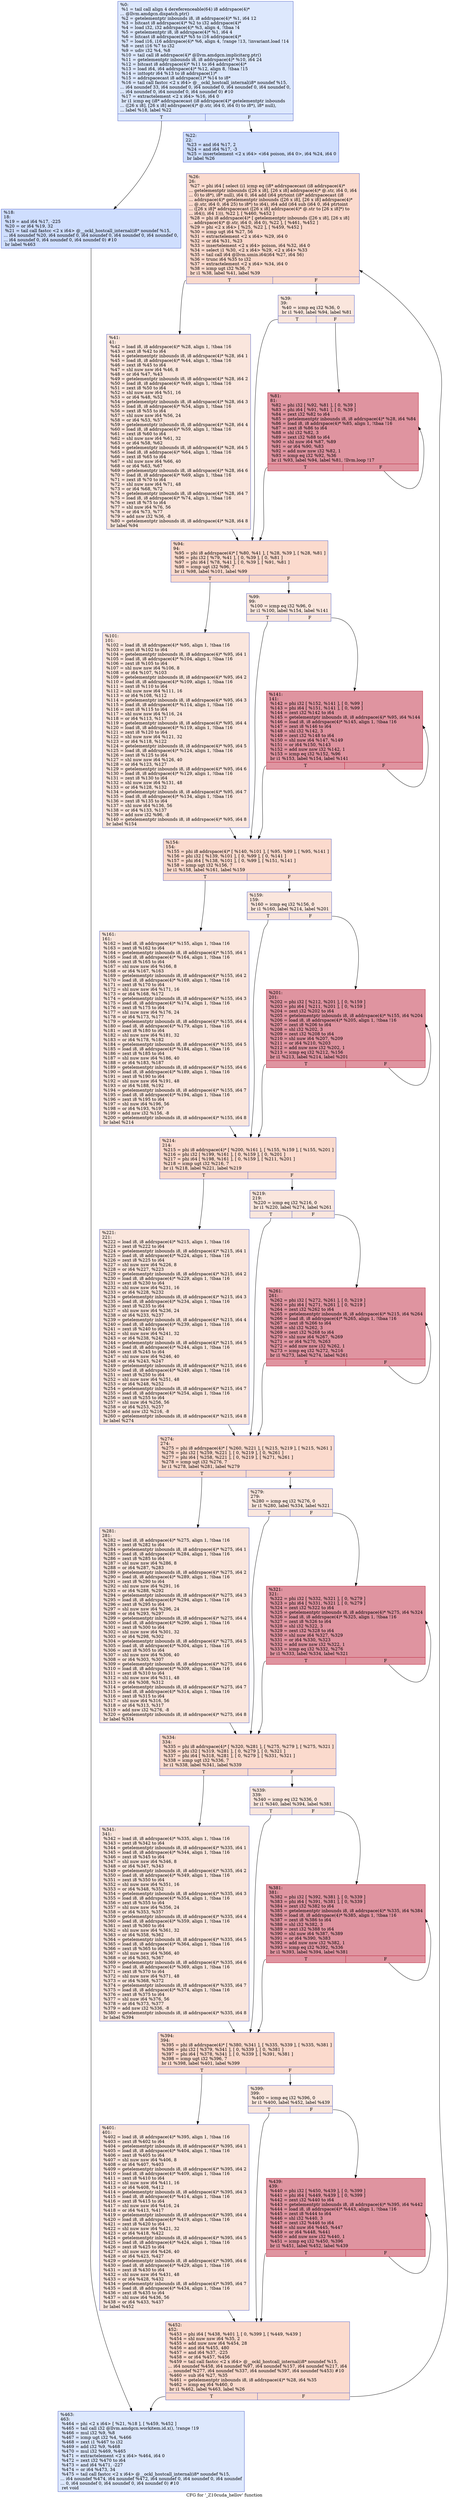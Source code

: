 digraph "CFG for '_Z10cuda_hellov' function" {
	label="CFG for '_Z10cuda_hellov' function";

	Node0x5f9e060 [shape=record,color="#3d50c3ff", style=filled, fillcolor="#b2ccfb70",label="{%0:\l  %1 = tail call align 4 dereferenceable(64) i8 addrspace(4)*\l... @llvm.amdgcn.dispatch.ptr()\l  %2 = getelementptr inbounds i8, i8 addrspace(4)* %1, i64 12\l  %3 = bitcast i8 addrspace(4)* %2 to i32 addrspace(4)*\l  %4 = load i32, i32 addrspace(4)* %3, align 4, !tbaa !4\l  %5 = getelementptr i8, i8 addrspace(4)* %1, i64 4\l  %6 = bitcast i8 addrspace(4)* %5 to i16 addrspace(4)*\l  %7 = load i16, i16 addrspace(4)* %6, align 4, !range !13, !invariant.load !14\l  %8 = zext i16 %7 to i32\l  %9 = udiv i32 %4, %8\l  %10 = tail call i8 addrspace(4)* @llvm.amdgcn.implicitarg.ptr()\l  %11 = getelementptr inbounds i8, i8 addrspace(4)* %10, i64 24\l  %12 = bitcast i8 addrspace(4)* %11 to i64 addrspace(4)*\l  %13 = load i64, i64 addrspace(4)* %12, align 8, !tbaa !15\l  %14 = inttoptr i64 %13 to i8 addrspace(1)*\l  %15 = addrspacecast i8 addrspace(1)* %14 to i8*\l  %16 = tail call fastcc \<2 x i64\> @__ockl_hostcall_internal(i8* noundef %15,\l... i64 noundef 33, i64 noundef 0, i64 noundef 0, i64 noundef 0, i64 noundef 0,\l... i64 noundef 0, i64 noundef 0, i64 noundef 0) #10\l  %17 = extractelement \<2 x i64\> %16, i64 0\l  br i1 icmp eq (i8* addrspacecast (i8 addrspace(4)* getelementptr inbounds\l... ([26 x i8], [26 x i8] addrspace(4)* @.str, i64 0, i64 0) to i8*), i8* null),\l... label %18, label %22\l|{<s0>T|<s1>F}}"];
	Node0x5f9e060:s0 -> Node0x5fa1480;
	Node0x5f9e060:s1 -> Node0x5fa1510;
	Node0x5fa1480 [shape=record,color="#3d50c3ff", style=filled, fillcolor="#93b5fe70",label="{%18:\l18:                                               \l  %19 = and i64 %17, -225\l  %20 = or i64 %19, 32\l  %21 = tail call fastcc \<2 x i64\> @__ockl_hostcall_internal(i8* noundef %15,\l... i64 noundef %20, i64 noundef 0, i64 noundef 0, i64 noundef 0, i64 noundef 0,\l... i64 noundef 0, i64 noundef 0, i64 noundef 0) #10\l  br label %463\l}"];
	Node0x5fa1480 -> Node0x5fa17c0;
	Node0x5fa1510 [shape=record,color="#3d50c3ff", style=filled, fillcolor="#93b5fe70",label="{%22:\l22:                                               \l  %23 = and i64 %17, 2\l  %24 = and i64 %17, -3\l  %25 = insertelement \<2 x i64\> \<i64 poison, i64 0\>, i64 %24, i64 0\l  br label %26\l}"];
	Node0x5fa1510 -> Node0x5fa2360;
	Node0x5fa2360 [shape=record,color="#3d50c3ff", style=filled, fillcolor="#f7ac8e70",label="{%26:\l26:                                               \l  %27 = phi i64 [ select (i1 icmp eq (i8* addrspacecast (i8 addrspace(4)*\l... getelementptr inbounds ([26 x i8], [26 x i8] addrspace(4)* @.str, i64 0, i64\l... 0) to i8*), i8* null), i64 0, i64 add (i64 ptrtoint (i8* addrspacecast (i8\l... addrspace(4)* getelementptr inbounds ([26 x i8], [26 x i8] addrspace(4)*\l... @.str, i64 0, i64 25) to i8*) to i64), i64 add (i64 sub (i64 0, i64 ptrtoint\l... ([26 x i8]* addrspacecast ([26 x i8] addrspace(4)* @.str to [26 x i8]*) to\l... i64)), i64 1))), %22 ], [ %460, %452 ]\l  %28 = phi i8 addrspace(4)* [ getelementptr inbounds ([26 x i8], [26 x i8]\l... addrspace(4)* @.str, i64 0, i64 0), %22 ], [ %461, %452 ]\l  %29 = phi \<2 x i64\> [ %25, %22 ], [ %459, %452 ]\l  %30 = icmp ugt i64 %27, 56\l  %31 = extractelement \<2 x i64\> %29, i64 0\l  %32 = or i64 %31, %23\l  %33 = insertelement \<2 x i64\> poison, i64 %32, i64 0\l  %34 = select i1 %30, \<2 x i64\> %29, \<2 x i64\> %33\l  %35 = tail call i64 @llvm.umin.i64(i64 %27, i64 56)\l  %36 = trunc i64 %35 to i32\l  %37 = extractelement \<2 x i64\> %34, i64 0\l  %38 = icmp ugt i32 %36, 7\l  br i1 %38, label %41, label %39\l|{<s0>T|<s1>F}}"];
	Node0x5fa2360:s0 -> Node0x5fa33c0;
	Node0x5fa2360:s1 -> Node0x5fa3450;
	Node0x5fa3450 [shape=record,color="#3d50c3ff", style=filled, fillcolor="#f3c7b170",label="{%39:\l39:                                               \l  %40 = icmp eq i32 %36, 0\l  br i1 %40, label %94, label %81\l|{<s0>T|<s1>F}}"];
	Node0x5fa3450:s0 -> Node0x5fa3650;
	Node0x5fa3450:s1 -> Node0x5fa36a0;
	Node0x5fa33c0 [shape=record,color="#3d50c3ff", style=filled, fillcolor="#f3c7b170",label="{%41:\l41:                                               \l  %42 = load i8, i8 addrspace(4)* %28, align 1, !tbaa !16\l  %43 = zext i8 %42 to i64\l  %44 = getelementptr inbounds i8, i8 addrspace(4)* %28, i64 1\l  %45 = load i8, i8 addrspace(4)* %44, align 1, !tbaa !16\l  %46 = zext i8 %45 to i64\l  %47 = shl nuw nsw i64 %46, 8\l  %48 = or i64 %47, %43\l  %49 = getelementptr inbounds i8, i8 addrspace(4)* %28, i64 2\l  %50 = load i8, i8 addrspace(4)* %49, align 1, !tbaa !16\l  %51 = zext i8 %50 to i64\l  %52 = shl nuw nsw i64 %51, 16\l  %53 = or i64 %48, %52\l  %54 = getelementptr inbounds i8, i8 addrspace(4)* %28, i64 3\l  %55 = load i8, i8 addrspace(4)* %54, align 1, !tbaa !16\l  %56 = zext i8 %55 to i64\l  %57 = shl nuw nsw i64 %56, 24\l  %58 = or i64 %53, %57\l  %59 = getelementptr inbounds i8, i8 addrspace(4)* %28, i64 4\l  %60 = load i8, i8 addrspace(4)* %59, align 1, !tbaa !16\l  %61 = zext i8 %60 to i64\l  %62 = shl nuw nsw i64 %61, 32\l  %63 = or i64 %58, %62\l  %64 = getelementptr inbounds i8, i8 addrspace(4)* %28, i64 5\l  %65 = load i8, i8 addrspace(4)* %64, align 1, !tbaa !16\l  %66 = zext i8 %65 to i64\l  %67 = shl nuw nsw i64 %66, 40\l  %68 = or i64 %63, %67\l  %69 = getelementptr inbounds i8, i8 addrspace(4)* %28, i64 6\l  %70 = load i8, i8 addrspace(4)* %69, align 1, !tbaa !16\l  %71 = zext i8 %70 to i64\l  %72 = shl nuw nsw i64 %71, 48\l  %73 = or i64 %68, %72\l  %74 = getelementptr inbounds i8, i8 addrspace(4)* %28, i64 7\l  %75 = load i8, i8 addrspace(4)* %74, align 1, !tbaa !16\l  %76 = zext i8 %75 to i64\l  %77 = shl nuw i64 %76, 56\l  %78 = or i64 %73, %77\l  %79 = add nsw i32 %36, -8\l  %80 = getelementptr inbounds i8, i8 addrspace(4)* %28, i64 8\l  br label %94\l}"];
	Node0x5fa33c0 -> Node0x5fa3650;
	Node0x5fa36a0 [shape=record,color="#b70d28ff", style=filled, fillcolor="#b70d2870",label="{%81:\l81:                                               \l  %82 = phi i32 [ %92, %81 ], [ 0, %39 ]\l  %83 = phi i64 [ %91, %81 ], [ 0, %39 ]\l  %84 = zext i32 %82 to i64\l  %85 = getelementptr inbounds i8, i8 addrspace(4)* %28, i64 %84\l  %86 = load i8, i8 addrspace(4)* %85, align 1, !tbaa !16\l  %87 = zext i8 %86 to i64\l  %88 = shl i32 %82, 3\l  %89 = zext i32 %88 to i64\l  %90 = shl nuw i64 %87, %89\l  %91 = or i64 %90, %83\l  %92 = add nuw nsw i32 %82, 1\l  %93 = icmp eq i32 %92, %36\l  br i1 %93, label %94, label %81, !llvm.loop !17\l|{<s0>T|<s1>F}}"];
	Node0x5fa36a0:s0 -> Node0x5fa3650;
	Node0x5fa36a0:s1 -> Node0x5fa36a0;
	Node0x5fa3650 [shape=record,color="#3d50c3ff", style=filled, fillcolor="#f7ac8e70",label="{%94:\l94:                                               \l  %95 = phi i8 addrspace(4)* [ %80, %41 ], [ %28, %39 ], [ %28, %81 ]\l  %96 = phi i32 [ %79, %41 ], [ 0, %39 ], [ 0, %81 ]\l  %97 = phi i64 [ %78, %41 ], [ 0, %39 ], [ %91, %81 ]\l  %98 = icmp ugt i32 %96, 7\l  br i1 %98, label %101, label %99\l|{<s0>T|<s1>F}}"];
	Node0x5fa3650:s0 -> Node0x5fa6350;
	Node0x5fa3650:s1 -> Node0x5fa63a0;
	Node0x5fa63a0 [shape=record,color="#3d50c3ff", style=filled, fillcolor="#f3c7b170",label="{%99:\l99:                                               \l  %100 = icmp eq i32 %96, 0\l  br i1 %100, label %154, label %141\l|{<s0>T|<s1>F}}"];
	Node0x5fa63a0:s0 -> Node0x5fa6570;
	Node0x5fa63a0:s1 -> Node0x5fa65c0;
	Node0x5fa6350 [shape=record,color="#3d50c3ff", style=filled, fillcolor="#f3c7b170",label="{%101:\l101:                                              \l  %102 = load i8, i8 addrspace(4)* %95, align 1, !tbaa !16\l  %103 = zext i8 %102 to i64\l  %104 = getelementptr inbounds i8, i8 addrspace(4)* %95, i64 1\l  %105 = load i8, i8 addrspace(4)* %104, align 1, !tbaa !16\l  %106 = zext i8 %105 to i64\l  %107 = shl nuw nsw i64 %106, 8\l  %108 = or i64 %107, %103\l  %109 = getelementptr inbounds i8, i8 addrspace(4)* %95, i64 2\l  %110 = load i8, i8 addrspace(4)* %109, align 1, !tbaa !16\l  %111 = zext i8 %110 to i64\l  %112 = shl nuw nsw i64 %111, 16\l  %113 = or i64 %108, %112\l  %114 = getelementptr inbounds i8, i8 addrspace(4)* %95, i64 3\l  %115 = load i8, i8 addrspace(4)* %114, align 1, !tbaa !16\l  %116 = zext i8 %115 to i64\l  %117 = shl nuw nsw i64 %116, 24\l  %118 = or i64 %113, %117\l  %119 = getelementptr inbounds i8, i8 addrspace(4)* %95, i64 4\l  %120 = load i8, i8 addrspace(4)* %119, align 1, !tbaa !16\l  %121 = zext i8 %120 to i64\l  %122 = shl nuw nsw i64 %121, 32\l  %123 = or i64 %118, %122\l  %124 = getelementptr inbounds i8, i8 addrspace(4)* %95, i64 5\l  %125 = load i8, i8 addrspace(4)* %124, align 1, !tbaa !16\l  %126 = zext i8 %125 to i64\l  %127 = shl nuw nsw i64 %126, 40\l  %128 = or i64 %123, %127\l  %129 = getelementptr inbounds i8, i8 addrspace(4)* %95, i64 6\l  %130 = load i8, i8 addrspace(4)* %129, align 1, !tbaa !16\l  %131 = zext i8 %130 to i64\l  %132 = shl nuw nsw i64 %131, 48\l  %133 = or i64 %128, %132\l  %134 = getelementptr inbounds i8, i8 addrspace(4)* %95, i64 7\l  %135 = load i8, i8 addrspace(4)* %134, align 1, !tbaa !16\l  %136 = zext i8 %135 to i64\l  %137 = shl nuw i64 %136, 56\l  %138 = or i64 %133, %137\l  %139 = add nsw i32 %96, -8\l  %140 = getelementptr inbounds i8, i8 addrspace(4)* %95, i64 8\l  br label %154\l}"];
	Node0x5fa6350 -> Node0x5fa6570;
	Node0x5fa65c0 [shape=record,color="#b70d28ff", style=filled, fillcolor="#b70d2870",label="{%141:\l141:                                              \l  %142 = phi i32 [ %152, %141 ], [ 0, %99 ]\l  %143 = phi i64 [ %151, %141 ], [ 0, %99 ]\l  %144 = zext i32 %142 to i64\l  %145 = getelementptr inbounds i8, i8 addrspace(4)* %95, i64 %144\l  %146 = load i8, i8 addrspace(4)* %145, align 1, !tbaa !16\l  %147 = zext i8 %146 to i64\l  %148 = shl i32 %142, 3\l  %149 = zext i32 %148 to i64\l  %150 = shl nuw i64 %147, %149\l  %151 = or i64 %150, %143\l  %152 = add nuw nsw i32 %142, 1\l  %153 = icmp eq i32 %152, %96\l  br i1 %153, label %154, label %141\l|{<s0>T|<s1>F}}"];
	Node0x5fa65c0:s0 -> Node0x5fa6570;
	Node0x5fa65c0:s1 -> Node0x5fa65c0;
	Node0x5fa6570 [shape=record,color="#3d50c3ff", style=filled, fillcolor="#f7ac8e70",label="{%154:\l154:                                              \l  %155 = phi i8 addrspace(4)* [ %140, %101 ], [ %95, %99 ], [ %95, %141 ]\l  %156 = phi i32 [ %139, %101 ], [ 0, %99 ], [ 0, %141 ]\l  %157 = phi i64 [ %138, %101 ], [ 0, %99 ], [ %151, %141 ]\l  %158 = icmp ugt i32 %156, 7\l  br i1 %158, label %161, label %159\l|{<s0>T|<s1>F}}"];
	Node0x5fa6570:s0 -> Node0x5fa8aa0;
	Node0x5fa6570:s1 -> Node0x5fa8af0;
	Node0x5fa8af0 [shape=record,color="#3d50c3ff", style=filled, fillcolor="#f3c7b170",label="{%159:\l159:                                              \l  %160 = icmp eq i32 %156, 0\l  br i1 %160, label %214, label %201\l|{<s0>T|<s1>F}}"];
	Node0x5fa8af0:s0 -> Node0x5fa8c80;
	Node0x5fa8af0:s1 -> Node0x5fa8cd0;
	Node0x5fa8aa0 [shape=record,color="#3d50c3ff", style=filled, fillcolor="#f3c7b170",label="{%161:\l161:                                              \l  %162 = load i8, i8 addrspace(4)* %155, align 1, !tbaa !16\l  %163 = zext i8 %162 to i64\l  %164 = getelementptr inbounds i8, i8 addrspace(4)* %155, i64 1\l  %165 = load i8, i8 addrspace(4)* %164, align 1, !tbaa !16\l  %166 = zext i8 %165 to i64\l  %167 = shl nuw nsw i64 %166, 8\l  %168 = or i64 %167, %163\l  %169 = getelementptr inbounds i8, i8 addrspace(4)* %155, i64 2\l  %170 = load i8, i8 addrspace(4)* %169, align 1, !tbaa !16\l  %171 = zext i8 %170 to i64\l  %172 = shl nuw nsw i64 %171, 16\l  %173 = or i64 %168, %172\l  %174 = getelementptr inbounds i8, i8 addrspace(4)* %155, i64 3\l  %175 = load i8, i8 addrspace(4)* %174, align 1, !tbaa !16\l  %176 = zext i8 %175 to i64\l  %177 = shl nuw nsw i64 %176, 24\l  %178 = or i64 %173, %177\l  %179 = getelementptr inbounds i8, i8 addrspace(4)* %155, i64 4\l  %180 = load i8, i8 addrspace(4)* %179, align 1, !tbaa !16\l  %181 = zext i8 %180 to i64\l  %182 = shl nuw nsw i64 %181, 32\l  %183 = or i64 %178, %182\l  %184 = getelementptr inbounds i8, i8 addrspace(4)* %155, i64 5\l  %185 = load i8, i8 addrspace(4)* %184, align 1, !tbaa !16\l  %186 = zext i8 %185 to i64\l  %187 = shl nuw nsw i64 %186, 40\l  %188 = or i64 %183, %187\l  %189 = getelementptr inbounds i8, i8 addrspace(4)* %155, i64 6\l  %190 = load i8, i8 addrspace(4)* %189, align 1, !tbaa !16\l  %191 = zext i8 %190 to i64\l  %192 = shl nuw nsw i64 %191, 48\l  %193 = or i64 %188, %192\l  %194 = getelementptr inbounds i8, i8 addrspace(4)* %155, i64 7\l  %195 = load i8, i8 addrspace(4)* %194, align 1, !tbaa !16\l  %196 = zext i8 %195 to i64\l  %197 = shl nuw i64 %196, 56\l  %198 = or i64 %193, %197\l  %199 = add nsw i32 %156, -8\l  %200 = getelementptr inbounds i8, i8 addrspace(4)* %155, i64 8\l  br label %214\l}"];
	Node0x5fa8aa0 -> Node0x5fa8c80;
	Node0x5fa8cd0 [shape=record,color="#b70d28ff", style=filled, fillcolor="#b70d2870",label="{%201:\l201:                                              \l  %202 = phi i32 [ %212, %201 ], [ 0, %159 ]\l  %203 = phi i64 [ %211, %201 ], [ 0, %159 ]\l  %204 = zext i32 %202 to i64\l  %205 = getelementptr inbounds i8, i8 addrspace(4)* %155, i64 %204\l  %206 = load i8, i8 addrspace(4)* %205, align 1, !tbaa !16\l  %207 = zext i8 %206 to i64\l  %208 = shl i32 %202, 3\l  %209 = zext i32 %208 to i64\l  %210 = shl nuw i64 %207, %209\l  %211 = or i64 %210, %203\l  %212 = add nuw nsw i32 %202, 1\l  %213 = icmp eq i32 %212, %156\l  br i1 %213, label %214, label %201\l|{<s0>T|<s1>F}}"];
	Node0x5fa8cd0:s0 -> Node0x5fa8c80;
	Node0x5fa8cd0:s1 -> Node0x5fa8cd0;
	Node0x5fa8c80 [shape=record,color="#3d50c3ff", style=filled, fillcolor="#f7ac8e70",label="{%214:\l214:                                              \l  %215 = phi i8 addrspace(4)* [ %200, %161 ], [ %155, %159 ], [ %155, %201 ]\l  %216 = phi i32 [ %199, %161 ], [ 0, %159 ], [ 0, %201 ]\l  %217 = phi i64 [ %198, %161 ], [ 0, %159 ], [ %211, %201 ]\l  %218 = icmp ugt i32 %216, 7\l  br i1 %218, label %221, label %219\l|{<s0>T|<s1>F}}"];
	Node0x5fa8c80:s0 -> Node0x5faad20;
	Node0x5fa8c80:s1 -> Node0x5faad70;
	Node0x5faad70 [shape=record,color="#3d50c3ff", style=filled, fillcolor="#f3c7b170",label="{%219:\l219:                                              \l  %220 = icmp eq i32 %216, 0\l  br i1 %220, label %274, label %261\l|{<s0>T|<s1>F}}"];
	Node0x5faad70:s0 -> Node0x5faaf00;
	Node0x5faad70:s1 -> Node0x5faaf50;
	Node0x5faad20 [shape=record,color="#3d50c3ff", style=filled, fillcolor="#f3c7b170",label="{%221:\l221:                                              \l  %222 = load i8, i8 addrspace(4)* %215, align 1, !tbaa !16\l  %223 = zext i8 %222 to i64\l  %224 = getelementptr inbounds i8, i8 addrspace(4)* %215, i64 1\l  %225 = load i8, i8 addrspace(4)* %224, align 1, !tbaa !16\l  %226 = zext i8 %225 to i64\l  %227 = shl nuw nsw i64 %226, 8\l  %228 = or i64 %227, %223\l  %229 = getelementptr inbounds i8, i8 addrspace(4)* %215, i64 2\l  %230 = load i8, i8 addrspace(4)* %229, align 1, !tbaa !16\l  %231 = zext i8 %230 to i64\l  %232 = shl nuw nsw i64 %231, 16\l  %233 = or i64 %228, %232\l  %234 = getelementptr inbounds i8, i8 addrspace(4)* %215, i64 3\l  %235 = load i8, i8 addrspace(4)* %234, align 1, !tbaa !16\l  %236 = zext i8 %235 to i64\l  %237 = shl nuw nsw i64 %236, 24\l  %238 = or i64 %233, %237\l  %239 = getelementptr inbounds i8, i8 addrspace(4)* %215, i64 4\l  %240 = load i8, i8 addrspace(4)* %239, align 1, !tbaa !16\l  %241 = zext i8 %240 to i64\l  %242 = shl nuw nsw i64 %241, 32\l  %243 = or i64 %238, %242\l  %244 = getelementptr inbounds i8, i8 addrspace(4)* %215, i64 5\l  %245 = load i8, i8 addrspace(4)* %244, align 1, !tbaa !16\l  %246 = zext i8 %245 to i64\l  %247 = shl nuw nsw i64 %246, 40\l  %248 = or i64 %243, %247\l  %249 = getelementptr inbounds i8, i8 addrspace(4)* %215, i64 6\l  %250 = load i8, i8 addrspace(4)* %249, align 1, !tbaa !16\l  %251 = zext i8 %250 to i64\l  %252 = shl nuw nsw i64 %251, 48\l  %253 = or i64 %248, %252\l  %254 = getelementptr inbounds i8, i8 addrspace(4)* %215, i64 7\l  %255 = load i8, i8 addrspace(4)* %254, align 1, !tbaa !16\l  %256 = zext i8 %255 to i64\l  %257 = shl nuw i64 %256, 56\l  %258 = or i64 %253, %257\l  %259 = add nsw i32 %216, -8\l  %260 = getelementptr inbounds i8, i8 addrspace(4)* %215, i64 8\l  br label %274\l}"];
	Node0x5faad20 -> Node0x5faaf00;
	Node0x5faaf50 [shape=record,color="#b70d28ff", style=filled, fillcolor="#b70d2870",label="{%261:\l261:                                              \l  %262 = phi i32 [ %272, %261 ], [ 0, %219 ]\l  %263 = phi i64 [ %271, %261 ], [ 0, %219 ]\l  %264 = zext i32 %262 to i64\l  %265 = getelementptr inbounds i8, i8 addrspace(4)* %215, i64 %264\l  %266 = load i8, i8 addrspace(4)* %265, align 1, !tbaa !16\l  %267 = zext i8 %266 to i64\l  %268 = shl i32 %262, 3\l  %269 = zext i32 %268 to i64\l  %270 = shl nuw i64 %267, %269\l  %271 = or i64 %270, %263\l  %272 = add nuw nsw i32 %262, 1\l  %273 = icmp eq i32 %272, %216\l  br i1 %273, label %274, label %261\l|{<s0>T|<s1>F}}"];
	Node0x5faaf50:s0 -> Node0x5faaf00;
	Node0x5faaf50:s1 -> Node0x5faaf50;
	Node0x5faaf00 [shape=record,color="#3d50c3ff", style=filled, fillcolor="#f7ac8e70",label="{%274:\l274:                                              \l  %275 = phi i8 addrspace(4)* [ %260, %221 ], [ %215, %219 ], [ %215, %261 ]\l  %276 = phi i32 [ %259, %221 ], [ 0, %219 ], [ 0, %261 ]\l  %277 = phi i64 [ %258, %221 ], [ 0, %219 ], [ %271, %261 ]\l  %278 = icmp ugt i32 %276, 7\l  br i1 %278, label %281, label %279\l|{<s0>T|<s1>F}}"];
	Node0x5faaf00:s0 -> Node0x5fad790;
	Node0x5faaf00:s1 -> Node0x5fad7e0;
	Node0x5fad7e0 [shape=record,color="#3d50c3ff", style=filled, fillcolor="#f3c7b170",label="{%279:\l279:                                              \l  %280 = icmp eq i32 %276, 0\l  br i1 %280, label %334, label %321\l|{<s0>T|<s1>F}}"];
	Node0x5fad7e0:s0 -> Node0x5fad970;
	Node0x5fad7e0:s1 -> Node0x5fad9c0;
	Node0x5fad790 [shape=record,color="#3d50c3ff", style=filled, fillcolor="#f3c7b170",label="{%281:\l281:                                              \l  %282 = load i8, i8 addrspace(4)* %275, align 1, !tbaa !16\l  %283 = zext i8 %282 to i64\l  %284 = getelementptr inbounds i8, i8 addrspace(4)* %275, i64 1\l  %285 = load i8, i8 addrspace(4)* %284, align 1, !tbaa !16\l  %286 = zext i8 %285 to i64\l  %287 = shl nuw nsw i64 %286, 8\l  %288 = or i64 %287, %283\l  %289 = getelementptr inbounds i8, i8 addrspace(4)* %275, i64 2\l  %290 = load i8, i8 addrspace(4)* %289, align 1, !tbaa !16\l  %291 = zext i8 %290 to i64\l  %292 = shl nuw nsw i64 %291, 16\l  %293 = or i64 %288, %292\l  %294 = getelementptr inbounds i8, i8 addrspace(4)* %275, i64 3\l  %295 = load i8, i8 addrspace(4)* %294, align 1, !tbaa !16\l  %296 = zext i8 %295 to i64\l  %297 = shl nuw nsw i64 %296, 24\l  %298 = or i64 %293, %297\l  %299 = getelementptr inbounds i8, i8 addrspace(4)* %275, i64 4\l  %300 = load i8, i8 addrspace(4)* %299, align 1, !tbaa !16\l  %301 = zext i8 %300 to i64\l  %302 = shl nuw nsw i64 %301, 32\l  %303 = or i64 %298, %302\l  %304 = getelementptr inbounds i8, i8 addrspace(4)* %275, i64 5\l  %305 = load i8, i8 addrspace(4)* %304, align 1, !tbaa !16\l  %306 = zext i8 %305 to i64\l  %307 = shl nuw nsw i64 %306, 40\l  %308 = or i64 %303, %307\l  %309 = getelementptr inbounds i8, i8 addrspace(4)* %275, i64 6\l  %310 = load i8, i8 addrspace(4)* %309, align 1, !tbaa !16\l  %311 = zext i8 %310 to i64\l  %312 = shl nuw nsw i64 %311, 48\l  %313 = or i64 %308, %312\l  %314 = getelementptr inbounds i8, i8 addrspace(4)* %275, i64 7\l  %315 = load i8, i8 addrspace(4)* %314, align 1, !tbaa !16\l  %316 = zext i8 %315 to i64\l  %317 = shl nuw i64 %316, 56\l  %318 = or i64 %313, %317\l  %319 = add nsw i32 %276, -8\l  %320 = getelementptr inbounds i8, i8 addrspace(4)* %275, i64 8\l  br label %334\l}"];
	Node0x5fad790 -> Node0x5fad970;
	Node0x5fad9c0 [shape=record,color="#b70d28ff", style=filled, fillcolor="#b70d2870",label="{%321:\l321:                                              \l  %322 = phi i32 [ %332, %321 ], [ 0, %279 ]\l  %323 = phi i64 [ %331, %321 ], [ 0, %279 ]\l  %324 = zext i32 %322 to i64\l  %325 = getelementptr inbounds i8, i8 addrspace(4)* %275, i64 %324\l  %326 = load i8, i8 addrspace(4)* %325, align 1, !tbaa !16\l  %327 = zext i8 %326 to i64\l  %328 = shl i32 %322, 3\l  %329 = zext i32 %328 to i64\l  %330 = shl nuw i64 %327, %329\l  %331 = or i64 %330, %323\l  %332 = add nuw nsw i32 %322, 1\l  %333 = icmp eq i32 %332, %276\l  br i1 %333, label %334, label %321\l|{<s0>T|<s1>F}}"];
	Node0x5fad9c0:s0 -> Node0x5fad970;
	Node0x5fad9c0:s1 -> Node0x5fad9c0;
	Node0x5fad970 [shape=record,color="#3d50c3ff", style=filled, fillcolor="#f7ac8e70",label="{%334:\l334:                                              \l  %335 = phi i8 addrspace(4)* [ %320, %281 ], [ %275, %279 ], [ %275, %321 ]\l  %336 = phi i32 [ %319, %281 ], [ 0, %279 ], [ 0, %321 ]\l  %337 = phi i64 [ %318, %281 ], [ 0, %279 ], [ %331, %321 ]\l  %338 = icmp ugt i32 %336, 7\l  br i1 %338, label %341, label %339\l|{<s0>T|<s1>F}}"];
	Node0x5fad970:s0 -> Node0x5fb03e0;
	Node0x5fad970:s1 -> Node0x5fb0430;
	Node0x5fb0430 [shape=record,color="#3d50c3ff", style=filled, fillcolor="#f3c7b170",label="{%339:\l339:                                              \l  %340 = icmp eq i32 %336, 0\l  br i1 %340, label %394, label %381\l|{<s0>T|<s1>F}}"];
	Node0x5fb0430:s0 -> Node0x5fb05c0;
	Node0x5fb0430:s1 -> Node0x5fb0610;
	Node0x5fb03e0 [shape=record,color="#3d50c3ff", style=filled, fillcolor="#f3c7b170",label="{%341:\l341:                                              \l  %342 = load i8, i8 addrspace(4)* %335, align 1, !tbaa !16\l  %343 = zext i8 %342 to i64\l  %344 = getelementptr inbounds i8, i8 addrspace(4)* %335, i64 1\l  %345 = load i8, i8 addrspace(4)* %344, align 1, !tbaa !16\l  %346 = zext i8 %345 to i64\l  %347 = shl nuw nsw i64 %346, 8\l  %348 = or i64 %347, %343\l  %349 = getelementptr inbounds i8, i8 addrspace(4)* %335, i64 2\l  %350 = load i8, i8 addrspace(4)* %349, align 1, !tbaa !16\l  %351 = zext i8 %350 to i64\l  %352 = shl nuw nsw i64 %351, 16\l  %353 = or i64 %348, %352\l  %354 = getelementptr inbounds i8, i8 addrspace(4)* %335, i64 3\l  %355 = load i8, i8 addrspace(4)* %354, align 1, !tbaa !16\l  %356 = zext i8 %355 to i64\l  %357 = shl nuw nsw i64 %356, 24\l  %358 = or i64 %353, %357\l  %359 = getelementptr inbounds i8, i8 addrspace(4)* %335, i64 4\l  %360 = load i8, i8 addrspace(4)* %359, align 1, !tbaa !16\l  %361 = zext i8 %360 to i64\l  %362 = shl nuw nsw i64 %361, 32\l  %363 = or i64 %358, %362\l  %364 = getelementptr inbounds i8, i8 addrspace(4)* %335, i64 5\l  %365 = load i8, i8 addrspace(4)* %364, align 1, !tbaa !16\l  %366 = zext i8 %365 to i64\l  %367 = shl nuw nsw i64 %366, 40\l  %368 = or i64 %363, %367\l  %369 = getelementptr inbounds i8, i8 addrspace(4)* %335, i64 6\l  %370 = load i8, i8 addrspace(4)* %369, align 1, !tbaa !16\l  %371 = zext i8 %370 to i64\l  %372 = shl nuw nsw i64 %371, 48\l  %373 = or i64 %368, %372\l  %374 = getelementptr inbounds i8, i8 addrspace(4)* %335, i64 7\l  %375 = load i8, i8 addrspace(4)* %374, align 1, !tbaa !16\l  %376 = zext i8 %375 to i64\l  %377 = shl nuw i64 %376, 56\l  %378 = or i64 %373, %377\l  %379 = add nsw i32 %336, -8\l  %380 = getelementptr inbounds i8, i8 addrspace(4)* %335, i64 8\l  br label %394\l}"];
	Node0x5fb03e0 -> Node0x5fb05c0;
	Node0x5fb0610 [shape=record,color="#b70d28ff", style=filled, fillcolor="#b70d2870",label="{%381:\l381:                                              \l  %382 = phi i32 [ %392, %381 ], [ 0, %339 ]\l  %383 = phi i64 [ %391, %381 ], [ 0, %339 ]\l  %384 = zext i32 %382 to i64\l  %385 = getelementptr inbounds i8, i8 addrspace(4)* %335, i64 %384\l  %386 = load i8, i8 addrspace(4)* %385, align 1, !tbaa !16\l  %387 = zext i8 %386 to i64\l  %388 = shl i32 %382, 3\l  %389 = zext i32 %388 to i64\l  %390 = shl nuw i64 %387, %389\l  %391 = or i64 %390, %383\l  %392 = add nuw nsw i32 %382, 1\l  %393 = icmp eq i32 %392, %336\l  br i1 %393, label %394, label %381\l|{<s0>T|<s1>F}}"];
	Node0x5fb0610:s0 -> Node0x5fb05c0;
	Node0x5fb0610:s1 -> Node0x5fb0610;
	Node0x5fb05c0 [shape=record,color="#3d50c3ff", style=filled, fillcolor="#f7ac8e70",label="{%394:\l394:                                              \l  %395 = phi i8 addrspace(4)* [ %380, %341 ], [ %335, %339 ], [ %335, %381 ]\l  %396 = phi i32 [ %379, %341 ], [ 0, %339 ], [ 0, %381 ]\l  %397 = phi i64 [ %378, %341 ], [ 0, %339 ], [ %391, %381 ]\l  %398 = icmp ugt i32 %396, 7\l  br i1 %398, label %401, label %399\l|{<s0>T|<s1>F}}"];
	Node0x5fb05c0:s0 -> Node0x5fb2c40;
	Node0x5fb05c0:s1 -> Node0x5fb2c90;
	Node0x5fb2c90 [shape=record,color="#3d50c3ff", style=filled, fillcolor="#f3c7b170",label="{%399:\l399:                                              \l  %400 = icmp eq i32 %396, 0\l  br i1 %400, label %452, label %439\l|{<s0>T|<s1>F}}"];
	Node0x5fb2c90:s0 -> Node0x5fa2800;
	Node0x5fb2c90:s1 -> Node0x5fb2e20;
	Node0x5fb2c40 [shape=record,color="#3d50c3ff", style=filled, fillcolor="#f3c7b170",label="{%401:\l401:                                              \l  %402 = load i8, i8 addrspace(4)* %395, align 1, !tbaa !16\l  %403 = zext i8 %402 to i64\l  %404 = getelementptr inbounds i8, i8 addrspace(4)* %395, i64 1\l  %405 = load i8, i8 addrspace(4)* %404, align 1, !tbaa !16\l  %406 = zext i8 %405 to i64\l  %407 = shl nuw nsw i64 %406, 8\l  %408 = or i64 %407, %403\l  %409 = getelementptr inbounds i8, i8 addrspace(4)* %395, i64 2\l  %410 = load i8, i8 addrspace(4)* %409, align 1, !tbaa !16\l  %411 = zext i8 %410 to i64\l  %412 = shl nuw nsw i64 %411, 16\l  %413 = or i64 %408, %412\l  %414 = getelementptr inbounds i8, i8 addrspace(4)* %395, i64 3\l  %415 = load i8, i8 addrspace(4)* %414, align 1, !tbaa !16\l  %416 = zext i8 %415 to i64\l  %417 = shl nuw nsw i64 %416, 24\l  %418 = or i64 %413, %417\l  %419 = getelementptr inbounds i8, i8 addrspace(4)* %395, i64 4\l  %420 = load i8, i8 addrspace(4)* %419, align 1, !tbaa !16\l  %421 = zext i8 %420 to i64\l  %422 = shl nuw nsw i64 %421, 32\l  %423 = or i64 %418, %422\l  %424 = getelementptr inbounds i8, i8 addrspace(4)* %395, i64 5\l  %425 = load i8, i8 addrspace(4)* %424, align 1, !tbaa !16\l  %426 = zext i8 %425 to i64\l  %427 = shl nuw nsw i64 %426, 40\l  %428 = or i64 %423, %427\l  %429 = getelementptr inbounds i8, i8 addrspace(4)* %395, i64 6\l  %430 = load i8, i8 addrspace(4)* %429, align 1, !tbaa !16\l  %431 = zext i8 %430 to i64\l  %432 = shl nuw nsw i64 %431, 48\l  %433 = or i64 %428, %432\l  %434 = getelementptr inbounds i8, i8 addrspace(4)* %395, i64 7\l  %435 = load i8, i8 addrspace(4)* %434, align 1, !tbaa !16\l  %436 = zext i8 %435 to i64\l  %437 = shl nuw i64 %436, 56\l  %438 = or i64 %433, %437\l  br label %452\l}"];
	Node0x5fb2c40 -> Node0x5fa2800;
	Node0x5fb2e20 [shape=record,color="#b70d28ff", style=filled, fillcolor="#b70d2870",label="{%439:\l439:                                              \l  %440 = phi i32 [ %450, %439 ], [ 0, %399 ]\l  %441 = phi i64 [ %449, %439 ], [ 0, %399 ]\l  %442 = zext i32 %440 to i64\l  %443 = getelementptr inbounds i8, i8 addrspace(4)* %395, i64 %442\l  %444 = load i8, i8 addrspace(4)* %443, align 1, !tbaa !16\l  %445 = zext i8 %444 to i64\l  %446 = shl i32 %440, 3\l  %447 = zext i32 %446 to i64\l  %448 = shl nuw i64 %445, %447\l  %449 = or i64 %448, %441\l  %450 = add nuw nsw i32 %440, 1\l  %451 = icmp eq i32 %450, %396\l  br i1 %451, label %452, label %439\l|{<s0>T|<s1>F}}"];
	Node0x5fb2e20:s0 -> Node0x5fa2800;
	Node0x5fb2e20:s1 -> Node0x5fb2e20;
	Node0x5fa2800 [shape=record,color="#3d50c3ff", style=filled, fillcolor="#f7ac8e70",label="{%452:\l452:                                              \l  %453 = phi i64 [ %438, %401 ], [ 0, %399 ], [ %449, %439 ]\l  %454 = shl nuw nsw i64 %35, 2\l  %455 = add nuw nsw i64 %454, 28\l  %456 = and i64 %455, 480\l  %457 = and i64 %37, -225\l  %458 = or i64 %457, %456\l  %459 = tail call fastcc \<2 x i64\> @__ockl_hostcall_internal(i8* noundef %15,\l... i64 noundef %458, i64 noundef %97, i64 noundef %157, i64 noundef %217, i64\l... noundef %277, i64 noundef %337, i64 noundef %397, i64 noundef %453) #10\l  %460 = sub i64 %27, %35\l  %461 = getelementptr inbounds i8, i8 addrspace(4)* %28, i64 %35\l  %462 = icmp eq i64 %460, 0\l  br i1 %462, label %463, label %26\l|{<s0>T|<s1>F}}"];
	Node0x5fa2800:s0 -> Node0x5fa17c0;
	Node0x5fa2800:s1 -> Node0x5fa2360;
	Node0x5fa17c0 [shape=record,color="#3d50c3ff", style=filled, fillcolor="#b2ccfb70",label="{%463:\l463:                                              \l  %464 = phi \<2 x i64\> [ %21, %18 ], [ %459, %452 ]\l  %465 = tail call i32 @llvm.amdgcn.workitem.id.x(), !range !19\l  %466 = mul i32 %9, %8\l  %467 = icmp ugt i32 %4, %466\l  %468 = zext i1 %467 to i32\l  %469 = add i32 %9, %468\l  %470 = mul i32 %469, %465\l  %471 = extractelement \<2 x i64\> %464, i64 0\l  %472 = zext i32 %470 to i64\l  %473 = and i64 %471, -227\l  %474 = or i64 %473, 34\l  %475 = tail call fastcc \<2 x i64\> @__ockl_hostcall_internal(i8* noundef %15,\l... i64 noundef %474, i64 noundef %472, i64 noundef 0, i64 noundef 0, i64 noundef\l... 0, i64 noundef 0, i64 noundef 0, i64 noundef 0) #10\l  ret void\l}"];
}
